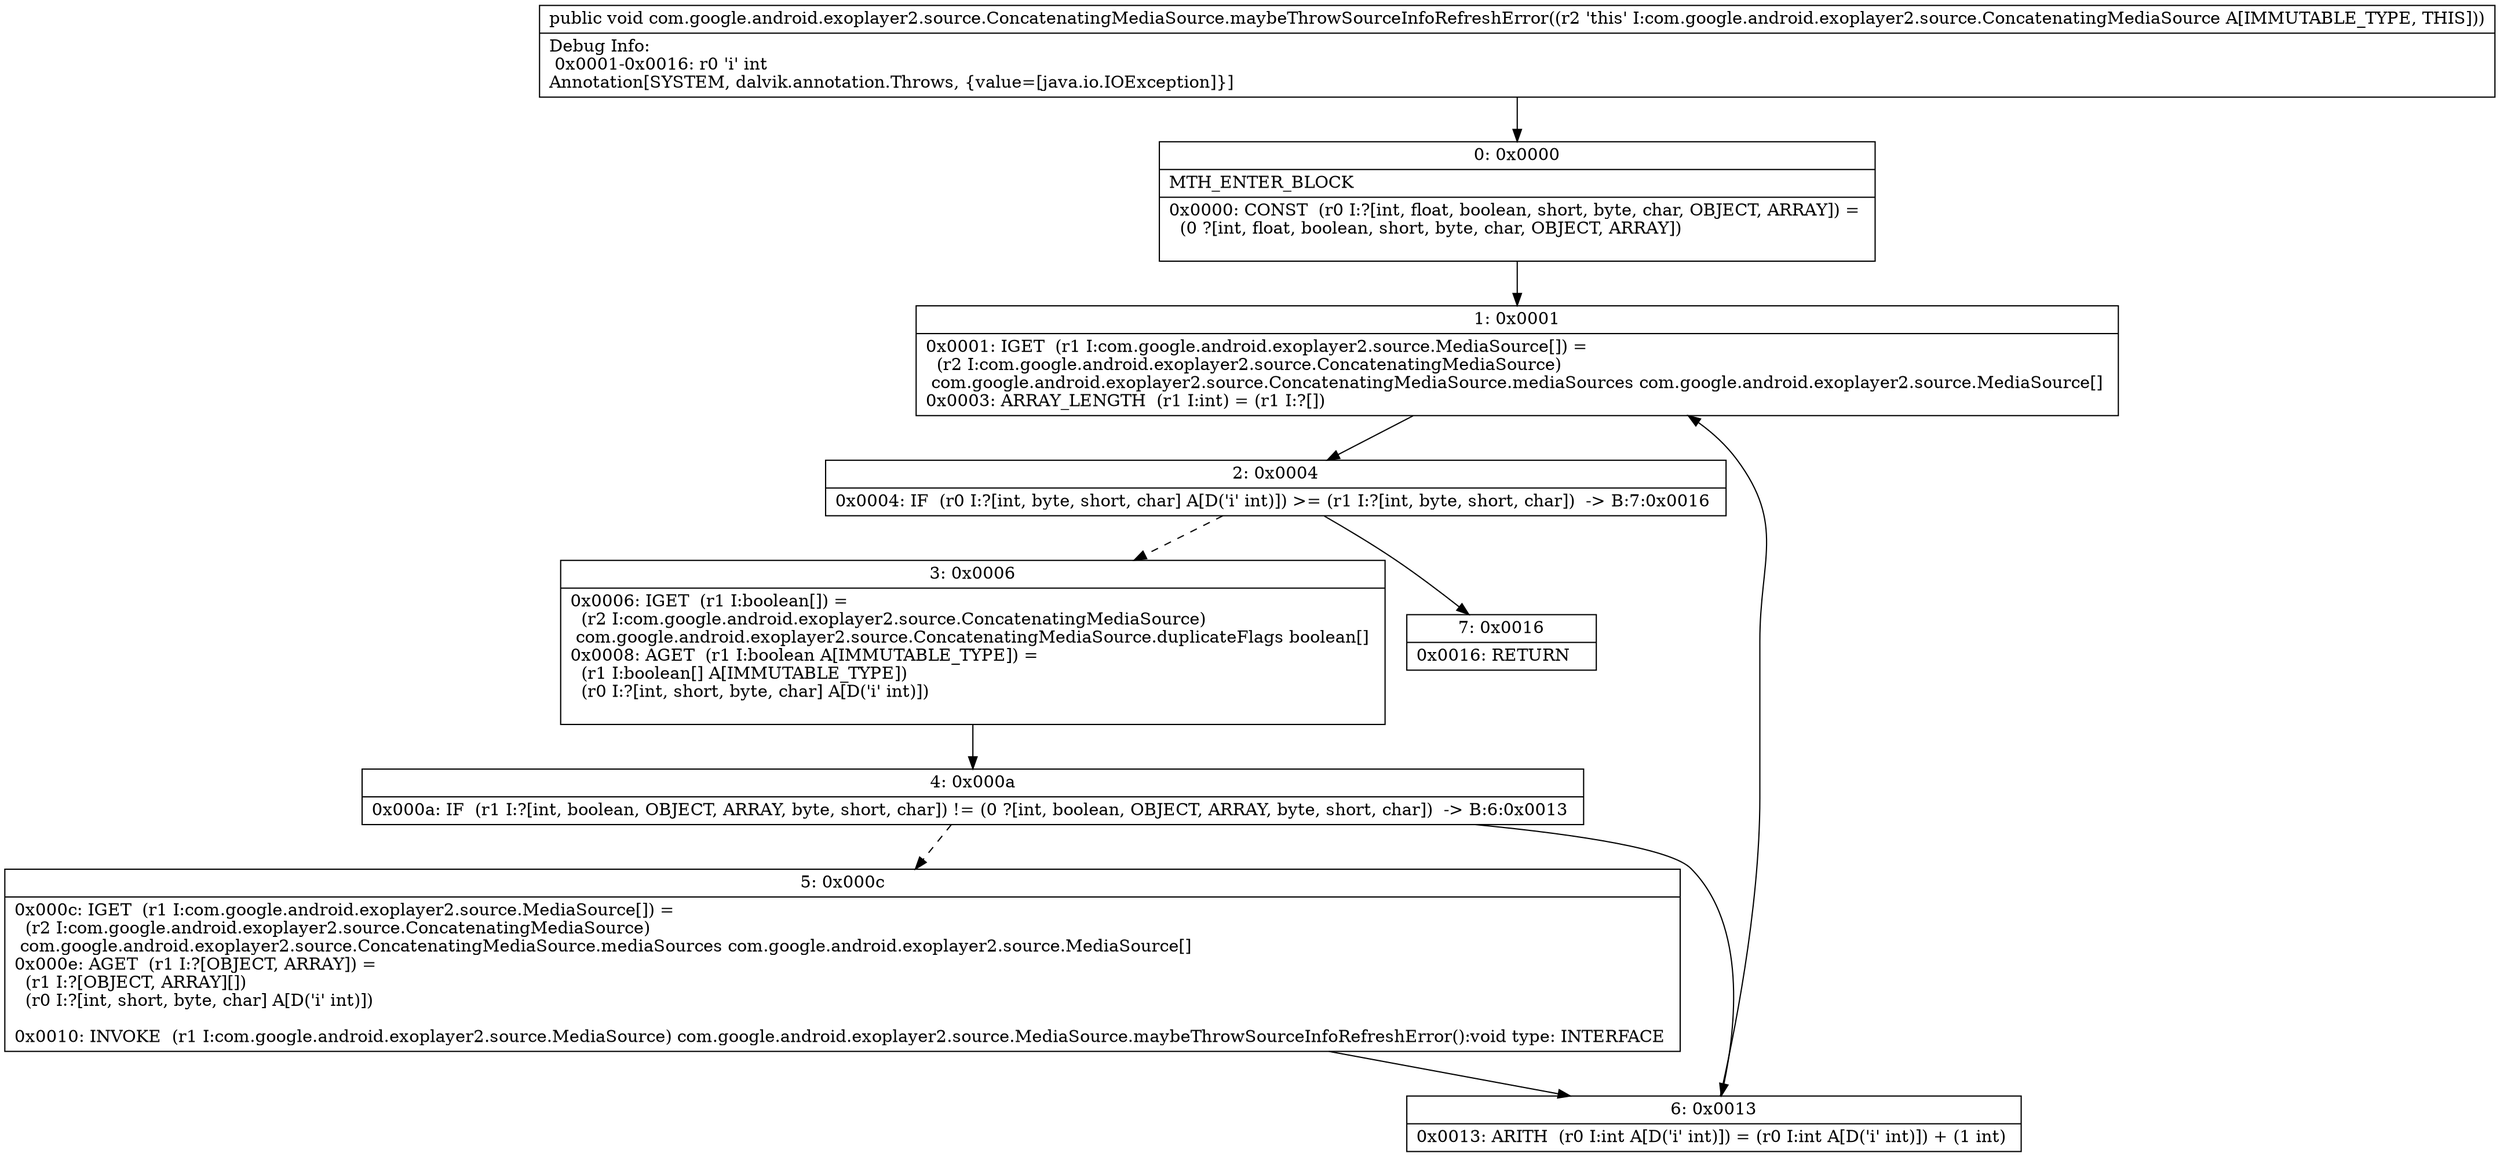 digraph "CFG forcom.google.android.exoplayer2.source.ConcatenatingMediaSource.maybeThrowSourceInfoRefreshError()V" {
Node_0 [shape=record,label="{0\:\ 0x0000|MTH_ENTER_BLOCK\l|0x0000: CONST  (r0 I:?[int, float, boolean, short, byte, char, OBJECT, ARRAY]) = \l  (0 ?[int, float, boolean, short, byte, char, OBJECT, ARRAY])\l \l}"];
Node_1 [shape=record,label="{1\:\ 0x0001|0x0001: IGET  (r1 I:com.google.android.exoplayer2.source.MediaSource[]) = \l  (r2 I:com.google.android.exoplayer2.source.ConcatenatingMediaSource)\l com.google.android.exoplayer2.source.ConcatenatingMediaSource.mediaSources com.google.android.exoplayer2.source.MediaSource[] \l0x0003: ARRAY_LENGTH  (r1 I:int) = (r1 I:?[]) \l}"];
Node_2 [shape=record,label="{2\:\ 0x0004|0x0004: IF  (r0 I:?[int, byte, short, char] A[D('i' int)]) \>= (r1 I:?[int, byte, short, char])  \-\> B:7:0x0016 \l}"];
Node_3 [shape=record,label="{3\:\ 0x0006|0x0006: IGET  (r1 I:boolean[]) = \l  (r2 I:com.google.android.exoplayer2.source.ConcatenatingMediaSource)\l com.google.android.exoplayer2.source.ConcatenatingMediaSource.duplicateFlags boolean[] \l0x0008: AGET  (r1 I:boolean A[IMMUTABLE_TYPE]) = \l  (r1 I:boolean[] A[IMMUTABLE_TYPE])\l  (r0 I:?[int, short, byte, char] A[D('i' int)])\l \l}"];
Node_4 [shape=record,label="{4\:\ 0x000a|0x000a: IF  (r1 I:?[int, boolean, OBJECT, ARRAY, byte, short, char]) != (0 ?[int, boolean, OBJECT, ARRAY, byte, short, char])  \-\> B:6:0x0013 \l}"];
Node_5 [shape=record,label="{5\:\ 0x000c|0x000c: IGET  (r1 I:com.google.android.exoplayer2.source.MediaSource[]) = \l  (r2 I:com.google.android.exoplayer2.source.ConcatenatingMediaSource)\l com.google.android.exoplayer2.source.ConcatenatingMediaSource.mediaSources com.google.android.exoplayer2.source.MediaSource[] \l0x000e: AGET  (r1 I:?[OBJECT, ARRAY]) = \l  (r1 I:?[OBJECT, ARRAY][])\l  (r0 I:?[int, short, byte, char] A[D('i' int)])\l \l0x0010: INVOKE  (r1 I:com.google.android.exoplayer2.source.MediaSource) com.google.android.exoplayer2.source.MediaSource.maybeThrowSourceInfoRefreshError():void type: INTERFACE \l}"];
Node_6 [shape=record,label="{6\:\ 0x0013|0x0013: ARITH  (r0 I:int A[D('i' int)]) = (r0 I:int A[D('i' int)]) + (1 int) \l}"];
Node_7 [shape=record,label="{7\:\ 0x0016|0x0016: RETURN   \l}"];
MethodNode[shape=record,label="{public void com.google.android.exoplayer2.source.ConcatenatingMediaSource.maybeThrowSourceInfoRefreshError((r2 'this' I:com.google.android.exoplayer2.source.ConcatenatingMediaSource A[IMMUTABLE_TYPE, THIS]))  | Debug Info:\l  0x0001\-0x0016: r0 'i' int\lAnnotation[SYSTEM, dalvik.annotation.Throws, \{value=[java.io.IOException]\}]\l}"];
MethodNode -> Node_0;
Node_0 -> Node_1;
Node_1 -> Node_2;
Node_2 -> Node_3[style=dashed];
Node_2 -> Node_7;
Node_3 -> Node_4;
Node_4 -> Node_5[style=dashed];
Node_4 -> Node_6;
Node_5 -> Node_6;
Node_6 -> Node_1;
}

